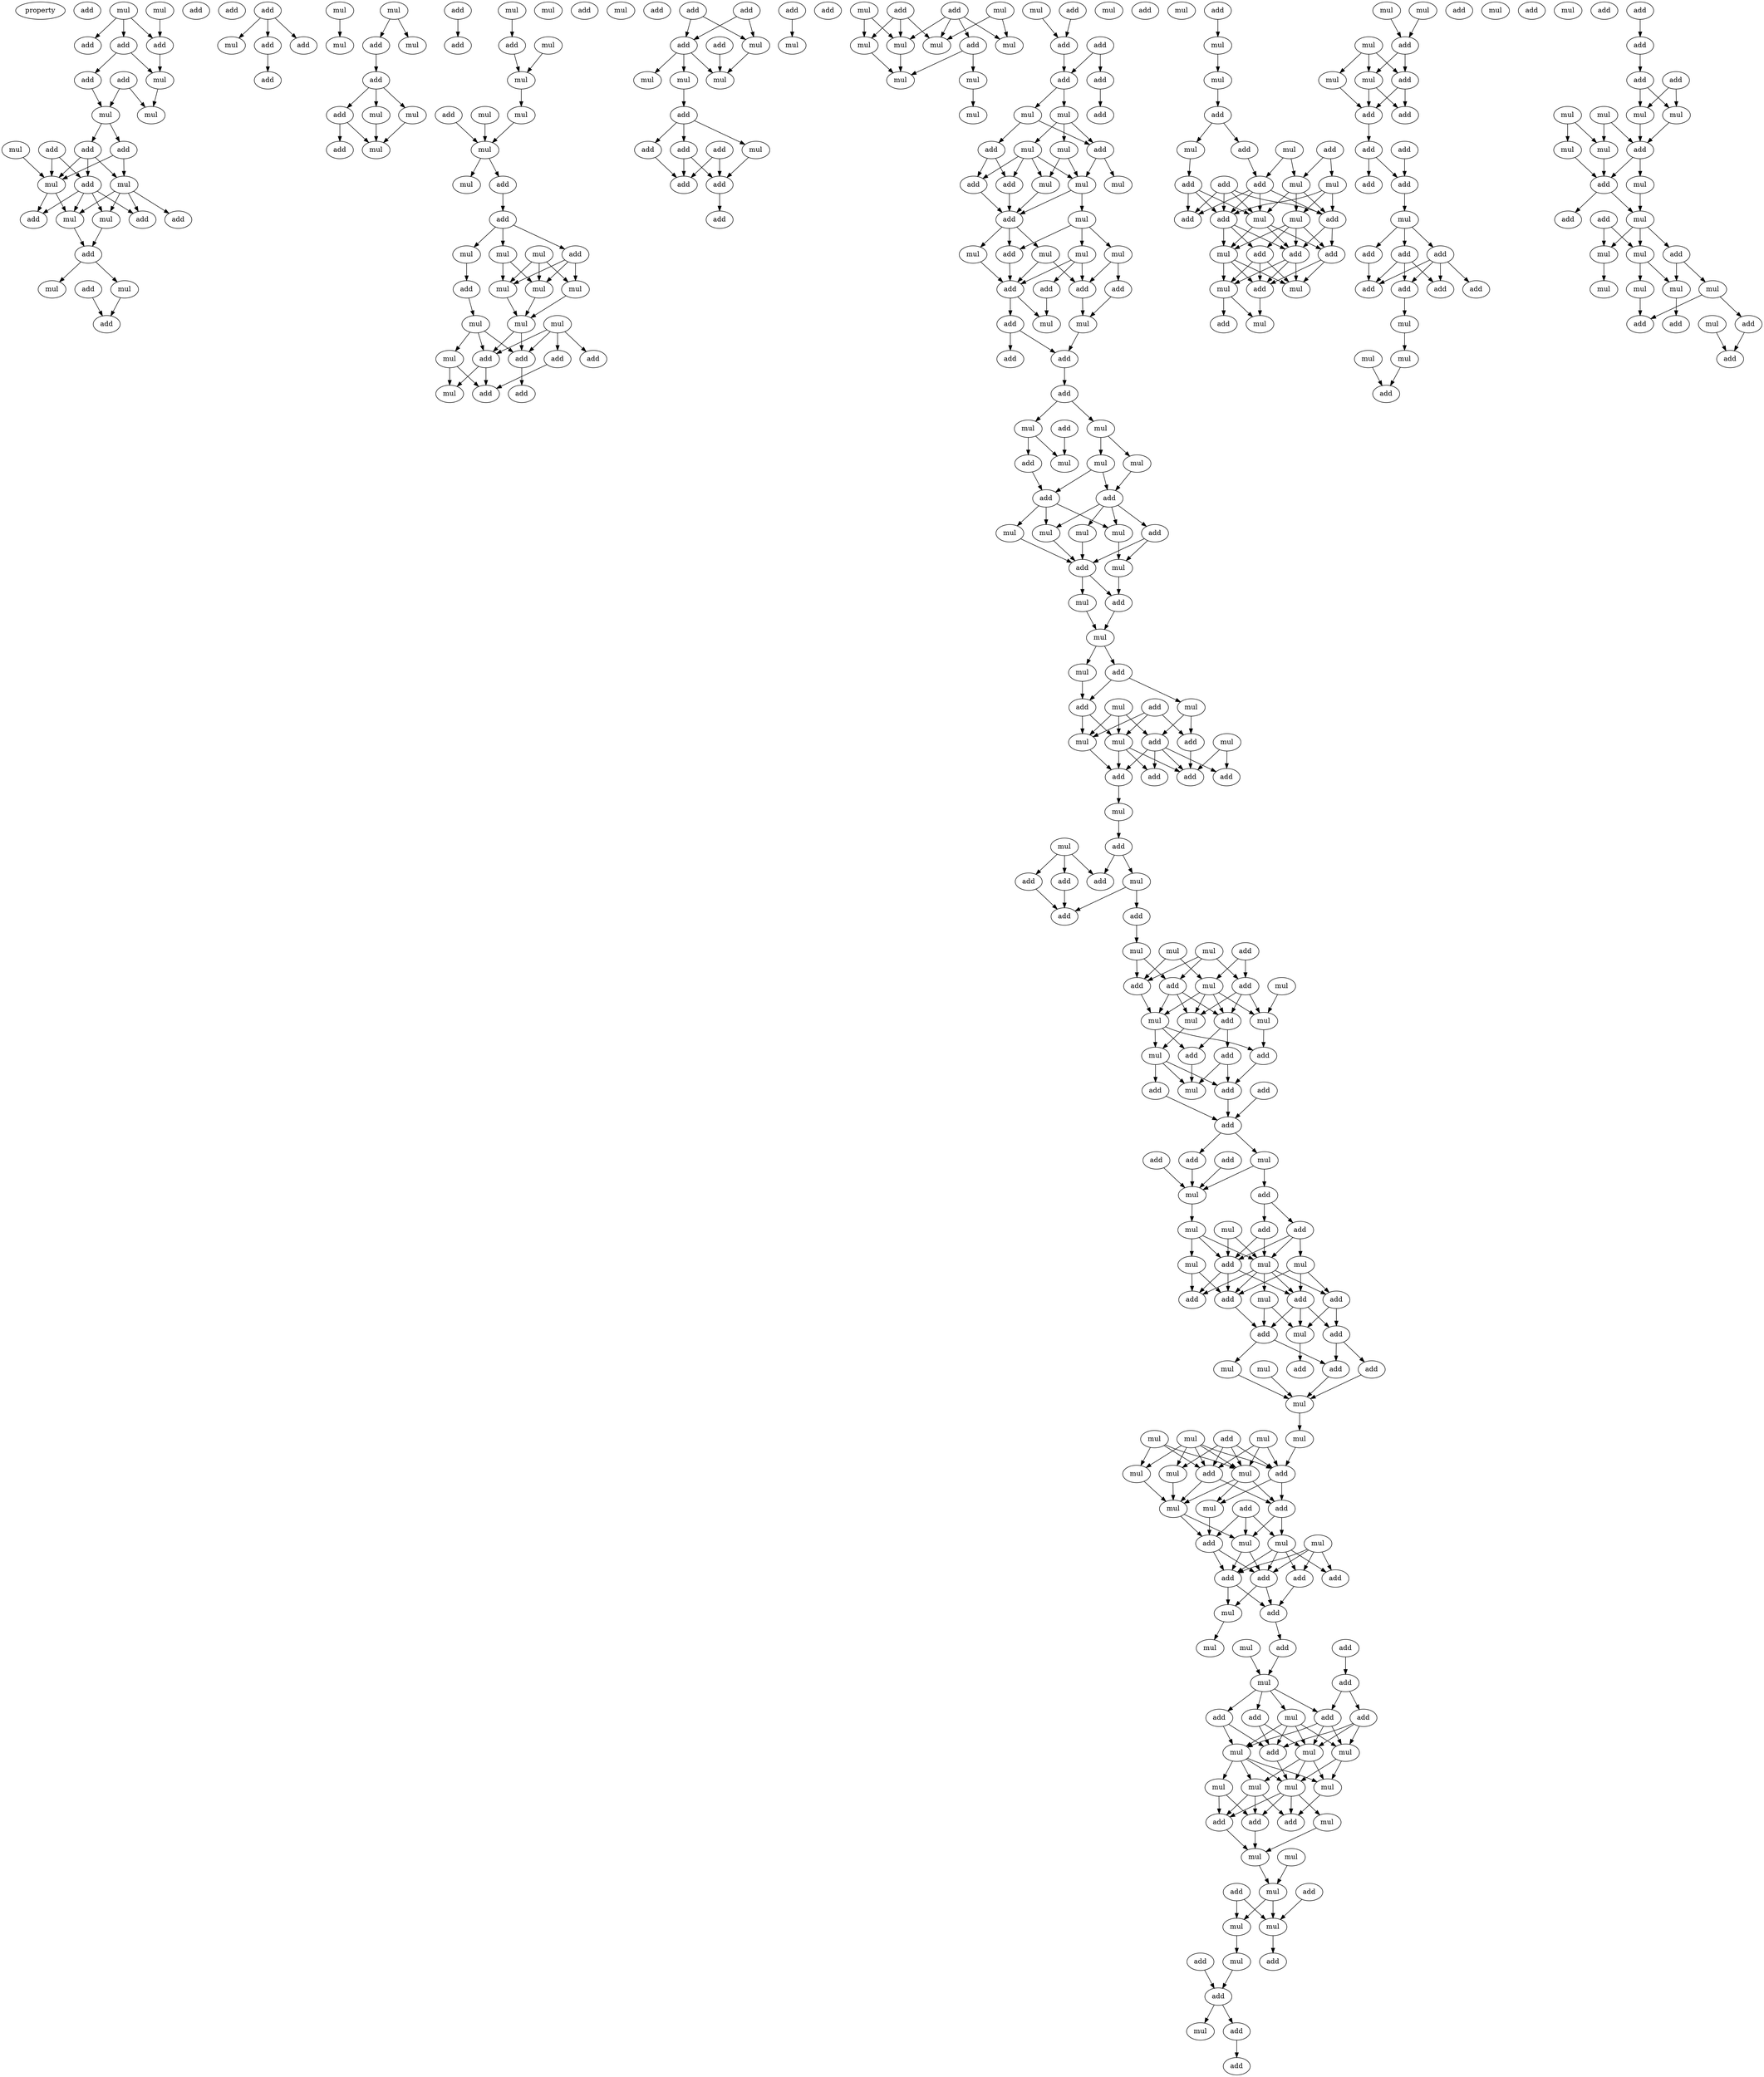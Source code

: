 digraph {
    node [fontcolor=black]
    property [mul=2,lf=1.9]
    0 [ label = add ];
    1 [ label = mul ];
    2 [ label = mul ];
    3 [ label = add ];
    4 [ label = add ];
    5 [ label = add ];
    6 [ label = add ];
    7 [ label = mul ];
    8 [ label = add ];
    9 [ label = mul ];
    10 [ label = mul ];
    11 [ label = add ];
    12 [ label = add ];
    13 [ label = add ];
    14 [ label = add ];
    15 [ label = mul ];
    16 [ label = add ];
    17 [ label = mul ];
    18 [ label = mul ];
    19 [ label = add ];
    20 [ label = add ];
    21 [ label = mul ];
    22 [ label = add ];
    23 [ label = mul ];
    24 [ label = add ];
    25 [ label = add ];
    26 [ label = add ];
    27 [ label = mul ];
    28 [ label = mul ];
    29 [ label = add ];
    30 [ label = add ];
    31 [ label = mul ];
    32 [ label = add ];
    33 [ label = add ];
    34 [ label = add ];
    35 [ label = mul ];
    36 [ label = mul ];
    37 [ label = mul ];
    38 [ label = add ];
    39 [ label = mul ];
    40 [ label = add ];
    41 [ label = add ];
    42 [ label = add ];
    43 [ label = mul ];
    44 [ label = mul ];
    45 [ label = add ];
    46 [ label = add ];
    47 [ label = mul ];
    48 [ label = mul ];
    49 [ label = mul ];
    50 [ label = add ];
    51 [ label = mul ];
    52 [ label = mul ];
    53 [ label = add ];
    54 [ label = add ];
    55 [ label = mul ];
    56 [ label = mul ];
    57 [ label = mul ];
    58 [ label = mul ];
    59 [ label = mul ];
    60 [ label = add ];
    61 [ label = add ];
    62 [ label = add ];
    63 [ label = mul ];
    64 [ label = mul ];
    65 [ label = mul ];
    66 [ label = mul ];
    67 [ label = mul ];
    68 [ label = mul ];
    69 [ label = add ];
    70 [ label = mul ];
    71 [ label = mul ];
    72 [ label = mul ];
    73 [ label = add ];
    74 [ label = mul ];
    75 [ label = add ];
    76 [ label = add ];
    77 [ label = add ];
    78 [ label = mul ];
    79 [ label = add ];
    80 [ label = add ];
    81 [ label = add ];
    82 [ label = add ];
    83 [ label = add ];
    84 [ label = add ];
    85 [ label = add ];
    86 [ label = add ];
    87 [ label = mul ];
    88 [ label = mul ];
    89 [ label = mul ];
    90 [ label = mul ];
    91 [ label = add ];
    92 [ label = mul ];
    93 [ label = add ];
    94 [ label = add ];
    95 [ label = add ];
    96 [ label = mul ];
    97 [ label = add ];
    98 [ label = add ];
    99 [ label = add ];
    100 [ label = add ];
    101 [ label = mul ];
    102 [ label = add ];
    103 [ label = mul ];
    104 [ label = add ];
    105 [ label = mul ];
    106 [ label = mul ];
    107 [ label = add ];
    108 [ label = mul ];
    109 [ label = mul ];
    110 [ label = mul ];
    111 [ label = mul ];
    112 [ label = mul ];
    113 [ label = mul ];
    114 [ label = add ];
    115 [ label = add ];
    116 [ label = add ];
    117 [ label = add ];
    118 [ label = add ];
    119 [ label = add ];
    120 [ label = mul ];
    121 [ label = mul ];
    122 [ label = mul ];
    123 [ label = mul ];
    124 [ label = add ];
    125 [ label = add ];
    126 [ label = mul ];
    127 [ label = mul ];
    128 [ label = add ];
    129 [ label = add ];
    130 [ label = mul ];
    131 [ label = add ];
    132 [ label = mul ];
    133 [ label = mul ];
    134 [ label = mul ];
    135 [ label = add ];
    136 [ label = mul ];
    137 [ label = mul ];
    138 [ label = add ];
    139 [ label = add ];
    140 [ label = add ];
    141 [ label = add ];
    142 [ label = mul ];
    143 [ label = add ];
    144 [ label = mul ];
    145 [ label = add ];
    146 [ label = add ];
    147 [ label = add ];
    148 [ label = mul ];
    149 [ label = add ];
    150 [ label = mul ];
    151 [ label = add ];
    152 [ label = mul ];
    153 [ label = mul ];
    154 [ label = mul ];
    155 [ label = add ];
    156 [ label = add ];
    157 [ label = mul ];
    158 [ label = mul ];
    159 [ label = mul ];
    160 [ label = add ];
    161 [ label = mul ];
    162 [ label = mul ];
    163 [ label = add ];
    164 [ label = mul ];
    165 [ label = add ];
    166 [ label = mul ];
    167 [ label = mul ];
    168 [ label = add ];
    169 [ label = mul ];
    170 [ label = mul ];
    171 [ label = mul ];
    172 [ label = add ];
    173 [ label = add ];
    174 [ label = mul ];
    175 [ label = add ];
    176 [ label = mul ];
    177 [ label = add ];
    178 [ label = mul ];
    179 [ label = add ];
    180 [ label = add ];
    181 [ label = add ];
    182 [ label = add ];
    183 [ label = mul ];
    184 [ label = mul ];
    185 [ label = add ];
    186 [ label = add ];
    187 [ label = add ];
    188 [ label = add ];
    189 [ label = mul ];
    190 [ label = add ];
    191 [ label = add ];
    192 [ label = mul ];
    193 [ label = mul ];
    194 [ label = mul ];
    195 [ label = add ];
    196 [ label = mul ];
    197 [ label = add ];
    198 [ label = add ];
    199 [ label = mul ];
    200 [ label = add ];
    201 [ label = mul ];
    202 [ label = add ];
    203 [ label = mul ];
    204 [ label = mul ];
    205 [ label = add ];
    206 [ label = mul ];
    207 [ label = add ];
    208 [ label = add ];
    209 [ label = add ];
    210 [ label = add ];
    211 [ label = mul ];
    212 [ label = add ];
    213 [ label = add ];
    214 [ label = mul ];
    215 [ label = add ];
    216 [ label = add ];
    217 [ label = add ];
    218 [ label = mul ];
    219 [ label = add ];
    220 [ label = mul ];
    221 [ label = mul ];
    222 [ label = add ];
    223 [ label = add ];
    224 [ label = add ];
    225 [ label = mul ];
    226 [ label = add ];
    227 [ label = mul ];
    228 [ label = mul ];
    229 [ label = add ];
    230 [ label = add ];
    231 [ label = mul ];
    232 [ label = add ];
    233 [ label = add ];
    234 [ label = add ];
    235 [ label = add ];
    236 [ label = mul ];
    237 [ label = mul ];
    238 [ label = mul ];
    239 [ label = add ];
    240 [ label = add ];
    241 [ label = add ];
    242 [ label = mul ];
    243 [ label = mul ];
    244 [ label = mul ];
    245 [ label = mul ];
    246 [ label = add ];
    247 [ label = mul ];
    248 [ label = mul ];
    249 [ label = add ];
    250 [ label = mul ];
    251 [ label = add ];
    252 [ label = mul ];
    253 [ label = add ];
    254 [ label = mul ];
    255 [ label = add ];
    256 [ label = mul ];
    257 [ label = add ];
    258 [ label = mul ];
    259 [ label = mul ];
    260 [ label = mul ];
    261 [ label = add ];
    262 [ label = add ];
    263 [ label = add ];
    264 [ label = add ];
    265 [ label = add ];
    266 [ label = mul ];
    267 [ label = add ];
    268 [ label = mul ];
    269 [ label = mul ];
    270 [ label = add ];
    271 [ label = mul ];
    272 [ label = add ];
    273 [ label = add ];
    274 [ label = add ];
    275 [ label = add ];
    276 [ label = add ];
    277 [ label = mul ];
    278 [ label = mul ];
    279 [ label = mul ];
    280 [ label = add ];
    281 [ label = mul ];
    282 [ label = mul ];
    283 [ label = mul ];
    284 [ label = mul ];
    285 [ label = mul ];
    286 [ label = add ];
    287 [ label = mul ];
    288 [ label = add ];
    289 [ label = add ];
    290 [ label = mul ];
    291 [ label = mul ];
    292 [ label = add ];
    293 [ label = mul ];
    294 [ label = add ];
    295 [ label = mul ];
    296 [ label = mul ];
    297 [ label = mul ];
    298 [ label = add ];
    299 [ label = add ];
    300 [ label = add ];
    301 [ label = mul ];
    302 [ label = mul ];
    303 [ label = add ];
    304 [ label = add ];
    305 [ label = add ];
    306 [ label = mul ];
    307 [ label = mul ];
    308 [ label = add ];
    309 [ label = mul ];
    310 [ label = mul ];
    311 [ label = add ];
    312 [ label = add ];
    313 [ label = mul ];
    314 [ label = add ];
    315 [ label = mul ];
    316 [ label = add ];
    317 [ label = add ];
    318 [ label = add ];
    319 [ label = add ];
    320 [ label = mul ];
    321 [ label = mul ];
    322 [ label = add ];
    323 [ label = mul ];
    324 [ label = add ];
    325 [ label = add ];
    326 [ label = add ];
    327 [ label = add ];
    328 [ label = mul ];
    329 [ label = mul ];
    330 [ label = mul ];
    331 [ label = add ];
    332 [ label = mul ];
    333 [ label = mul ];
    334 [ label = add ];
    335 [ label = mul ];
    336 [ label = mul ];
    337 [ label = mul ];
    338 [ label = add ];
    339 [ label = add ];
    340 [ label = add ];
    341 [ label = add ];
    342 [ label = add ];
    343 [ label = add ];
    344 [ label = add ];
    345 [ label = add ];
    346 [ label = mul ];
    347 [ label = add ];
    348 [ label = add ];
    349 [ label = add ];
    350 [ label = add ];
    351 [ label = add ];
    352 [ label = add ];
    353 [ label = add ];
    354 [ label = mul ];
    355 [ label = mul ];
    356 [ label = mul ];
    357 [ label = add ];
    358 [ label = mul ];
    359 [ label = add ];
    360 [ label = mul ];
    361 [ label = add ];
    362 [ label = add ];
    363 [ label = add ];
    364 [ label = add ];
    365 [ label = add ];
    366 [ label = mul ];
    367 [ label = mul ];
    368 [ label = mul ];
    369 [ label = mul ];
    370 [ label = mul ];
    371 [ label = mul ];
    372 [ label = add ];
    373 [ label = add ];
    374 [ label = mul ];
    375 [ label = mul ];
    376 [ label = add ];
    377 [ label = add ];
    378 [ label = mul ];
    379 [ label = add ];
    380 [ label = mul ];
    381 [ label = mul ];
    382 [ label = mul ];
    383 [ label = mul ];
    384 [ label = mul ];
    385 [ label = add ];
    386 [ label = mul ];
    387 [ label = add ];
    388 [ label = add ];
    389 [ label = add ];
    1 -> 3 [ name = 0 ];
    1 -> 4 [ name = 1 ];
    1 -> 5 [ name = 2 ];
    2 -> 5 [ name = 3 ];
    3 -> 6 [ name = 4 ];
    3 -> 7 [ name = 5 ];
    5 -> 7 [ name = 6 ];
    6 -> 10 [ name = 7 ];
    7 -> 9 [ name = 8 ];
    8 -> 9 [ name = 9 ];
    8 -> 10 [ name = 10 ];
    10 -> 11 [ name = 11 ];
    10 -> 14 [ name = 12 ];
    11 -> 17 [ name = 13 ];
    11 -> 18 [ name = 14 ];
    13 -> 16 [ name = 15 ];
    13 -> 17 [ name = 16 ];
    14 -> 16 [ name = 17 ];
    14 -> 17 [ name = 18 ];
    14 -> 18 [ name = 19 ];
    15 -> 17 [ name = 20 ];
    16 -> 19 [ name = 21 ];
    16 -> 20 [ name = 22 ];
    16 -> 21 [ name = 23 ];
    16 -> 23 [ name = 24 ];
    17 -> 19 [ name = 25 ];
    17 -> 23 [ name = 26 ];
    18 -> 20 [ name = 27 ];
    18 -> 21 [ name = 28 ];
    18 -> 22 [ name = 29 ];
    18 -> 23 [ name = 30 ];
    21 -> 24 [ name = 31 ];
    23 -> 24 [ name = 32 ];
    24 -> 27 [ name = 33 ];
    24 -> 28 [ name = 34 ];
    25 -> 29 [ name = 35 ];
    28 -> 29 [ name = 36 ];
    30 -> 31 [ name = 37 ];
    30 -> 32 [ name = 38 ];
    30 -> 33 [ name = 39 ];
    32 -> 34 [ name = 40 ];
    35 -> 37 [ name = 41 ];
    36 -> 38 [ name = 42 ];
    36 -> 39 [ name = 43 ];
    38 -> 40 [ name = 44 ];
    40 -> 42 [ name = 45 ];
    40 -> 43 [ name = 46 ];
    40 -> 44 [ name = 47 ];
    41 -> 45 [ name = 48 ];
    42 -> 46 [ name = 49 ];
    42 -> 47 [ name = 50 ];
    43 -> 47 [ name = 51 ];
    44 -> 47 [ name = 52 ];
    48 -> 50 [ name = 53 ];
    50 -> 52 [ name = 54 ];
    51 -> 52 [ name = 55 ];
    52 -> 57 [ name = 56 ];
    53 -> 58 [ name = 57 ];
    55 -> 58 [ name = 58 ];
    57 -> 58 [ name = 59 ];
    58 -> 59 [ name = 60 ];
    58 -> 60 [ name = 61 ];
    60 -> 61 [ name = 62 ];
    61 -> 62 [ name = 63 ];
    61 -> 63 [ name = 64 ];
    61 -> 65 [ name = 65 ];
    62 -> 66 [ name = 66 ];
    62 -> 67 [ name = 67 ];
    62 -> 68 [ name = 68 ];
    63 -> 69 [ name = 69 ];
    64 -> 66 [ name = 70 ];
    64 -> 67 [ name = 71 ];
    64 -> 68 [ name = 72 ];
    65 -> 67 [ name = 73 ];
    65 -> 68 [ name = 74 ];
    66 -> 70 [ name = 75 ];
    67 -> 70 [ name = 76 ];
    68 -> 70 [ name = 77 ];
    69 -> 71 [ name = 78 ];
    70 -> 75 [ name = 79 ];
    70 -> 77 [ name = 80 ];
    71 -> 74 [ name = 81 ];
    71 -> 75 [ name = 82 ];
    71 -> 77 [ name = 83 ];
    72 -> 73 [ name = 84 ];
    72 -> 75 [ name = 85 ];
    72 -> 76 [ name = 86 ];
    72 -> 77 [ name = 87 ];
    74 -> 78 [ name = 88 ];
    74 -> 79 [ name = 89 ];
    75 -> 78 [ name = 90 ];
    75 -> 79 [ name = 91 ];
    76 -> 79 [ name = 92 ];
    77 -> 80 [ name = 93 ];
    82 -> 85 [ name = 94 ];
    82 -> 87 [ name = 95 ];
    83 -> 85 [ name = 96 ];
    83 -> 87 [ name = 97 ];
    84 -> 88 [ name = 98 ];
    85 -> 88 [ name = 99 ];
    85 -> 90 [ name = 100 ];
    85 -> 92 [ name = 101 ];
    86 -> 89 [ name = 102 ];
    87 -> 88 [ name = 103 ];
    92 -> 93 [ name = 104 ];
    93 -> 95 [ name = 105 ];
    93 -> 96 [ name = 106 ];
    93 -> 97 [ name = 107 ];
    94 -> 98 [ name = 108 ];
    94 -> 99 [ name = 109 ];
    95 -> 99 [ name = 110 ];
    96 -> 98 [ name = 111 ];
    97 -> 98 [ name = 112 ];
    97 -> 99 [ name = 113 ];
    98 -> 100 [ name = 114 ];
    101 -> 106 [ name = 115 ];
    101 -> 108 [ name = 116 ];
    102 -> 105 [ name = 117 ];
    102 -> 106 [ name = 118 ];
    102 -> 108 [ name = 119 ];
    103 -> 105 [ name = 120 ];
    103 -> 109 [ name = 121 ];
    104 -> 105 [ name = 122 ];
    104 -> 106 [ name = 123 ];
    104 -> 107 [ name = 124 ];
    104 -> 109 [ name = 125 ];
    106 -> 110 [ name = 126 ];
    107 -> 110 [ name = 127 ];
    107 -> 111 [ name = 128 ];
    108 -> 110 [ name = 129 ];
    111 -> 113 [ name = 130 ];
    112 -> 115 [ name = 131 ];
    114 -> 115 [ name = 132 ];
    115 -> 118 [ name = 133 ];
    116 -> 117 [ name = 134 ];
    116 -> 118 [ name = 135 ];
    117 -> 119 [ name = 136 ];
    118 -> 120 [ name = 137 ];
    118 -> 121 [ name = 138 ];
    120 -> 124 [ name = 139 ];
    120 -> 125 [ name = 140 ];
    121 -> 122 [ name = 141 ];
    121 -> 123 [ name = 142 ];
    121 -> 125 [ name = 143 ];
    122 -> 127 [ name = 144 ];
    122 -> 130 [ name = 145 ];
    123 -> 127 [ name = 146 ];
    123 -> 128 [ name = 147 ];
    123 -> 129 [ name = 148 ];
    123 -> 130 [ name = 149 ];
    124 -> 128 [ name = 150 ];
    124 -> 129 [ name = 151 ];
    125 -> 126 [ name = 152 ];
    125 -> 127 [ name = 153 ];
    127 -> 131 [ name = 154 ];
    127 -> 132 [ name = 155 ];
    128 -> 131 [ name = 156 ];
    129 -> 131 [ name = 157 ];
    130 -> 131 [ name = 158 ];
    131 -> 133 [ name = 159 ];
    131 -> 135 [ name = 160 ];
    131 -> 136 [ name = 161 ];
    132 -> 134 [ name = 162 ];
    132 -> 135 [ name = 163 ];
    132 -> 137 [ name = 164 ];
    133 -> 139 [ name = 165 ];
    133 -> 141 [ name = 166 ];
    134 -> 139 [ name = 167 ];
    134 -> 140 [ name = 168 ];
    135 -> 141 [ name = 169 ];
    136 -> 141 [ name = 170 ];
    137 -> 138 [ name = 171 ];
    137 -> 139 [ name = 172 ];
    137 -> 141 [ name = 173 ];
    138 -> 144 [ name = 174 ];
    139 -> 142 [ name = 175 ];
    140 -> 142 [ name = 176 ];
    141 -> 143 [ name = 177 ];
    141 -> 144 [ name = 178 ];
    142 -> 146 [ name = 179 ];
    143 -> 145 [ name = 180 ];
    143 -> 146 [ name = 181 ];
    146 -> 147 [ name = 182 ];
    147 -> 148 [ name = 183 ];
    147 -> 150 [ name = 184 ];
    148 -> 153 [ name = 185 ];
    148 -> 154 [ name = 186 ];
    149 -> 152 [ name = 187 ];
    150 -> 151 [ name = 188 ];
    150 -> 152 [ name = 189 ];
    151 -> 155 [ name = 190 ];
    153 -> 156 [ name = 191 ];
    154 -> 155 [ name = 192 ];
    154 -> 156 [ name = 193 ];
    155 -> 157 [ name = 194 ];
    155 -> 158 [ name = 195 ];
    155 -> 159 [ name = 196 ];
    156 -> 157 [ name = 197 ];
    156 -> 159 [ name = 198 ];
    156 -> 160 [ name = 199 ];
    156 -> 161 [ name = 200 ];
    157 -> 162 [ name = 201 ];
    158 -> 163 [ name = 202 ];
    159 -> 163 [ name = 203 ];
    160 -> 162 [ name = 204 ];
    160 -> 163 [ name = 205 ];
    161 -> 163 [ name = 206 ];
    162 -> 165 [ name = 207 ];
    163 -> 164 [ name = 208 ];
    163 -> 165 [ name = 209 ];
    164 -> 167 [ name = 210 ];
    165 -> 167 [ name = 211 ];
    167 -> 168 [ name = 212 ];
    167 -> 169 [ name = 213 ];
    168 -> 170 [ name = 214 ];
    168 -> 173 [ name = 215 ];
    169 -> 173 [ name = 216 ];
    170 -> 175 [ name = 217 ];
    170 -> 177 [ name = 218 ];
    171 -> 174 [ name = 219 ];
    171 -> 177 [ name = 220 ];
    171 -> 178 [ name = 221 ];
    172 -> 174 [ name = 222 ];
    172 -> 175 [ name = 223 ];
    172 -> 178 [ name = 224 ];
    173 -> 174 [ name = 225 ];
    173 -> 178 [ name = 226 ];
    174 -> 179 [ name = 227 ];
    174 -> 180 [ name = 228 ];
    174 -> 181 [ name = 229 ];
    175 -> 181 [ name = 230 ];
    176 -> 181 [ name = 231 ];
    176 -> 182 [ name = 232 ];
    177 -> 179 [ name = 233 ];
    177 -> 180 [ name = 234 ];
    177 -> 181 [ name = 235 ];
    177 -> 182 [ name = 236 ];
    178 -> 179 [ name = 237 ];
    179 -> 183 [ name = 238 ];
    183 -> 185 [ name = 239 ];
    184 -> 186 [ name = 240 ];
    184 -> 187 [ name = 241 ];
    184 -> 188 [ name = 242 ];
    185 -> 186 [ name = 243 ];
    185 -> 189 [ name = 244 ];
    187 -> 191 [ name = 245 ];
    188 -> 191 [ name = 246 ];
    189 -> 190 [ name = 247 ];
    189 -> 191 [ name = 248 ];
    190 -> 192 [ name = 249 ];
    192 -> 198 [ name = 250 ];
    192 -> 200 [ name = 251 ];
    193 -> 197 [ name = 252 ];
    193 -> 198 [ name = 253 ];
    193 -> 200 [ name = 254 ];
    194 -> 199 [ name = 255 ];
    194 -> 200 [ name = 256 ];
    195 -> 197 [ name = 257 ];
    195 -> 199 [ name = 258 ];
    196 -> 201 [ name = 259 ];
    197 -> 201 [ name = 260 ];
    197 -> 202 [ name = 261 ];
    197 -> 203 [ name = 262 ];
    198 -> 202 [ name = 263 ];
    198 -> 203 [ name = 264 ];
    198 -> 204 [ name = 265 ];
    199 -> 201 [ name = 266 ];
    199 -> 202 [ name = 267 ];
    199 -> 203 [ name = 268 ];
    199 -> 204 [ name = 269 ];
    200 -> 204 [ name = 270 ];
    201 -> 205 [ name = 271 ];
    202 -> 207 [ name = 272 ];
    202 -> 208 [ name = 273 ];
    203 -> 206 [ name = 274 ];
    204 -> 205 [ name = 275 ];
    204 -> 206 [ name = 276 ];
    204 -> 207 [ name = 277 ];
    205 -> 210 [ name = 278 ];
    206 -> 209 [ name = 279 ];
    206 -> 210 [ name = 280 ];
    206 -> 211 [ name = 281 ];
    207 -> 211 [ name = 282 ];
    208 -> 210 [ name = 283 ];
    208 -> 211 [ name = 284 ];
    209 -> 213 [ name = 285 ];
    210 -> 213 [ name = 286 ];
    212 -> 213 [ name = 287 ];
    213 -> 214 [ name = 288 ];
    213 -> 216 [ name = 289 ];
    214 -> 218 [ name = 290 ];
    214 -> 219 [ name = 291 ];
    215 -> 218 [ name = 292 ];
    216 -> 218 [ name = 293 ];
    217 -> 218 [ name = 294 ];
    218 -> 221 [ name = 295 ];
    219 -> 223 [ name = 296 ];
    219 -> 224 [ name = 297 ];
    220 -> 226 [ name = 298 ];
    220 -> 228 [ name = 299 ];
    221 -> 225 [ name = 300 ];
    221 -> 226 [ name = 301 ];
    221 -> 228 [ name = 302 ];
    223 -> 226 [ name = 303 ];
    223 -> 228 [ name = 304 ];
    224 -> 226 [ name = 305 ];
    224 -> 227 [ name = 306 ];
    224 -> 228 [ name = 307 ];
    225 -> 232 [ name = 308 ];
    225 -> 233 [ name = 309 ];
    226 -> 229 [ name = 310 ];
    226 -> 232 [ name = 311 ];
    226 -> 233 [ name = 312 ];
    227 -> 229 [ name = 313 ];
    227 -> 230 [ name = 314 ];
    227 -> 232 [ name = 315 ];
    228 -> 229 [ name = 316 ];
    228 -> 230 [ name = 317 ];
    228 -> 231 [ name = 318 ];
    228 -> 232 [ name = 319 ];
    228 -> 233 [ name = 320 ];
    229 -> 234 [ name = 321 ];
    229 -> 235 [ name = 322 ];
    229 -> 236 [ name = 323 ];
    230 -> 234 [ name = 324 ];
    230 -> 236 [ name = 325 ];
    231 -> 235 [ name = 326 ];
    231 -> 236 [ name = 327 ];
    232 -> 235 [ name = 328 ];
    234 -> 240 [ name = 329 ];
    234 -> 241 [ name = 330 ];
    235 -> 238 [ name = 331 ];
    235 -> 241 [ name = 332 ];
    236 -> 239 [ name = 333 ];
    237 -> 242 [ name = 334 ];
    238 -> 242 [ name = 335 ];
    240 -> 242 [ name = 336 ];
    241 -> 242 [ name = 337 ];
    242 -> 244 [ name = 338 ];
    243 -> 248 [ name = 339 ];
    243 -> 249 [ name = 340 ];
    243 -> 251 [ name = 341 ];
    244 -> 251 [ name = 342 ];
    245 -> 248 [ name = 343 ];
    245 -> 249 [ name = 344 ];
    245 -> 250 [ name = 345 ];
    245 -> 251 [ name = 346 ];
    245 -> 252 [ name = 347 ];
    246 -> 248 [ name = 348 ];
    246 -> 249 [ name = 349 ];
    246 -> 250 [ name = 350 ];
    246 -> 251 [ name = 351 ];
    247 -> 248 [ name = 352 ];
    247 -> 249 [ name = 353 ];
    247 -> 252 [ name = 354 ];
    248 -> 254 [ name = 355 ];
    248 -> 255 [ name = 356 ];
    248 -> 256 [ name = 357 ];
    249 -> 254 [ name = 358 ];
    249 -> 255 [ name = 359 ];
    250 -> 254 [ name = 360 ];
    251 -> 255 [ name = 361 ];
    251 -> 256 [ name = 362 ];
    252 -> 254 [ name = 363 ];
    253 -> 257 [ name = 364 ];
    253 -> 258 [ name = 365 ];
    253 -> 260 [ name = 366 ];
    254 -> 257 [ name = 367 ];
    254 -> 258 [ name = 368 ];
    255 -> 258 [ name = 369 ];
    255 -> 260 [ name = 370 ];
    256 -> 257 [ name = 371 ];
    257 -> 261 [ name = 372 ];
    257 -> 262 [ name = 373 ];
    258 -> 261 [ name = 374 ];
    258 -> 262 [ name = 375 ];
    259 -> 261 [ name = 376 ];
    259 -> 262 [ name = 377 ];
    259 -> 263 [ name = 378 ];
    259 -> 264 [ name = 379 ];
    260 -> 261 [ name = 380 ];
    260 -> 262 [ name = 381 ];
    260 -> 263 [ name = 382 ];
    260 -> 264 [ name = 383 ];
    261 -> 265 [ name = 384 ];
    261 -> 266 [ name = 385 ];
    262 -> 265 [ name = 386 ];
    262 -> 266 [ name = 387 ];
    264 -> 265 [ name = 388 ];
    265 -> 267 [ name = 389 ];
    266 -> 268 [ name = 390 ];
    267 -> 271 [ name = 391 ];
    269 -> 271 [ name = 392 ];
    270 -> 272 [ name = 393 ];
    271 -> 273 [ name = 394 ];
    271 -> 274 [ name = 395 ];
    271 -> 276 [ name = 396 ];
    271 -> 277 [ name = 397 ];
    272 -> 273 [ name = 398 ];
    272 -> 275 [ name = 399 ];
    273 -> 278 [ name = 400 ];
    273 -> 279 [ name = 401 ];
    273 -> 281 [ name = 402 ];
    274 -> 279 [ name = 403 ];
    274 -> 280 [ name = 404 ];
    275 -> 278 [ name = 405 ];
    275 -> 280 [ name = 406 ];
    275 -> 281 [ name = 407 ];
    276 -> 280 [ name = 408 ];
    276 -> 281 [ name = 409 ];
    277 -> 278 [ name = 410 ];
    277 -> 279 [ name = 411 ];
    277 -> 280 [ name = 412 ];
    277 -> 281 [ name = 413 ];
    278 -> 284 [ name = 414 ];
    278 -> 285 [ name = 415 ];
    279 -> 282 [ name = 416 ];
    279 -> 283 [ name = 417 ];
    279 -> 284 [ name = 418 ];
    279 -> 285 [ name = 419 ];
    280 -> 284 [ name = 420 ];
    281 -> 283 [ name = 421 ];
    281 -> 284 [ name = 422 ];
    281 -> 285 [ name = 423 ];
    282 -> 288 [ name = 424 ];
    282 -> 289 [ name = 425 ];
    283 -> 286 [ name = 426 ];
    283 -> 288 [ name = 427 ];
    283 -> 289 [ name = 428 ];
    284 -> 286 [ name = 429 ];
    284 -> 287 [ name = 430 ];
    284 -> 288 [ name = 431 ];
    284 -> 289 [ name = 432 ];
    285 -> 286 [ name = 433 ];
    287 -> 290 [ name = 434 ];
    288 -> 290 [ name = 435 ];
    289 -> 290 [ name = 436 ];
    290 -> 293 [ name = 437 ];
    291 -> 293 [ name = 438 ];
    292 -> 296 [ name = 439 ];
    293 -> 295 [ name = 440 ];
    293 -> 296 [ name = 441 ];
    294 -> 295 [ name = 442 ];
    294 -> 296 [ name = 443 ];
    295 -> 297 [ name = 444 ];
    296 -> 298 [ name = 445 ];
    297 -> 300 [ name = 446 ];
    299 -> 300 [ name = 447 ];
    300 -> 301 [ name = 448 ];
    300 -> 303 [ name = 449 ];
    303 -> 304 [ name = 450 ];
    305 -> 306 [ name = 451 ];
    306 -> 307 [ name = 452 ];
    307 -> 308 [ name = 453 ];
    308 -> 310 [ name = 454 ];
    308 -> 311 [ name = 455 ];
    309 -> 315 [ name = 456 ];
    309 -> 317 [ name = 457 ];
    310 -> 316 [ name = 458 ];
    311 -> 317 [ name = 459 ];
    312 -> 313 [ name = 460 ];
    312 -> 315 [ name = 461 ];
    313 -> 318 [ name = 462 ];
    313 -> 320 [ name = 463 ];
    313 -> 322 [ name = 464 ];
    314 -> 318 [ name = 465 ];
    314 -> 319 [ name = 466 ];
    314 -> 321 [ name = 467 ];
    314 -> 322 [ name = 468 ];
    315 -> 320 [ name = 469 ];
    315 -> 321 [ name = 470 ];
    315 -> 322 [ name = 471 ];
    316 -> 318 [ name = 472 ];
    316 -> 319 [ name = 473 ];
    316 -> 321 [ name = 474 ];
    317 -> 318 [ name = 475 ];
    317 -> 319 [ name = 476 ];
    317 -> 321 [ name = 477 ];
    317 -> 322 [ name = 478 ];
    318 -> 323 [ name = 479 ];
    318 -> 325 [ name = 480 ];
    318 -> 326 [ name = 481 ];
    320 -> 323 [ name = 482 ];
    320 -> 324 [ name = 483 ];
    320 -> 325 [ name = 484 ];
    320 -> 326 [ name = 485 ];
    321 -> 323 [ name = 486 ];
    321 -> 324 [ name = 487 ];
    321 -> 326 [ name = 488 ];
    322 -> 324 [ name = 489 ];
    322 -> 326 [ name = 490 ];
    323 -> 327 [ name = 491 ];
    323 -> 328 [ name = 492 ];
    323 -> 329 [ name = 493 ];
    324 -> 327 [ name = 494 ];
    324 -> 328 [ name = 495 ];
    325 -> 327 [ name = 496 ];
    325 -> 328 [ name = 497 ];
    325 -> 329 [ name = 498 ];
    326 -> 327 [ name = 499 ];
    326 -> 328 [ name = 500 ];
    326 -> 329 [ name = 501 ];
    327 -> 330 [ name = 502 ];
    329 -> 330 [ name = 503 ];
    329 -> 331 [ name = 504 ];
    332 -> 334 [ name = 505 ];
    333 -> 334 [ name = 506 ];
    334 -> 337 [ name = 507 ];
    334 -> 338 [ name = 508 ];
    335 -> 336 [ name = 509 ];
    335 -> 337 [ name = 510 ];
    335 -> 338 [ name = 511 ];
    336 -> 339 [ name = 512 ];
    337 -> 339 [ name = 513 ];
    337 -> 340 [ name = 514 ];
    338 -> 339 [ name = 515 ];
    338 -> 340 [ name = 516 ];
    339 -> 341 [ name = 517 ];
    341 -> 343 [ name = 518 ];
    341 -> 345 [ name = 519 ];
    342 -> 345 [ name = 520 ];
    345 -> 346 [ name = 521 ];
    346 -> 347 [ name = 522 ];
    346 -> 348 [ name = 523 ];
    346 -> 349 [ name = 524 ];
    347 -> 353 [ name = 525 ];
    348 -> 350 [ name = 526 ];
    348 -> 351 [ name = 527 ];
    348 -> 353 [ name = 528 ];
    349 -> 350 [ name = 529 ];
    349 -> 351 [ name = 530 ];
    349 -> 352 [ name = 531 ];
    349 -> 353 [ name = 532 ];
    350 -> 354 [ name = 533 ];
    354 -> 358 [ name = 534 ];
    355 -> 359 [ name = 535 ];
    358 -> 359 [ name = 536 ];
    362 -> 363 [ name = 537 ];
    363 -> 364 [ name = 538 ];
    364 -> 366 [ name = 539 ];
    364 -> 369 [ name = 540 ];
    365 -> 366 [ name = 541 ];
    365 -> 369 [ name = 542 ];
    366 -> 372 [ name = 543 ];
    367 -> 370 [ name = 544 ];
    367 -> 372 [ name = 545 ];
    368 -> 370 [ name = 546 ];
    368 -> 371 [ name = 547 ];
    369 -> 372 [ name = 548 ];
    370 -> 373 [ name = 549 ];
    371 -> 373 [ name = 550 ];
    372 -> 373 [ name = 551 ];
    372 -> 374 [ name = 552 ];
    373 -> 375 [ name = 553 ];
    373 -> 377 [ name = 554 ];
    374 -> 375 [ name = 555 ];
    375 -> 378 [ name = 556 ];
    375 -> 379 [ name = 557 ];
    375 -> 380 [ name = 558 ];
    376 -> 378 [ name = 559 ];
    376 -> 380 [ name = 560 ];
    378 -> 382 [ name = 561 ];
    378 -> 384 [ name = 562 ];
    379 -> 383 [ name = 563 ];
    379 -> 384 [ name = 564 ];
    380 -> 381 [ name = 565 ];
    382 -> 388 [ name = 566 ];
    383 -> 385 [ name = 567 ];
    383 -> 388 [ name = 568 ];
    384 -> 387 [ name = 569 ];
    385 -> 389 [ name = 570 ];
    386 -> 389 [ name = 571 ];
}
